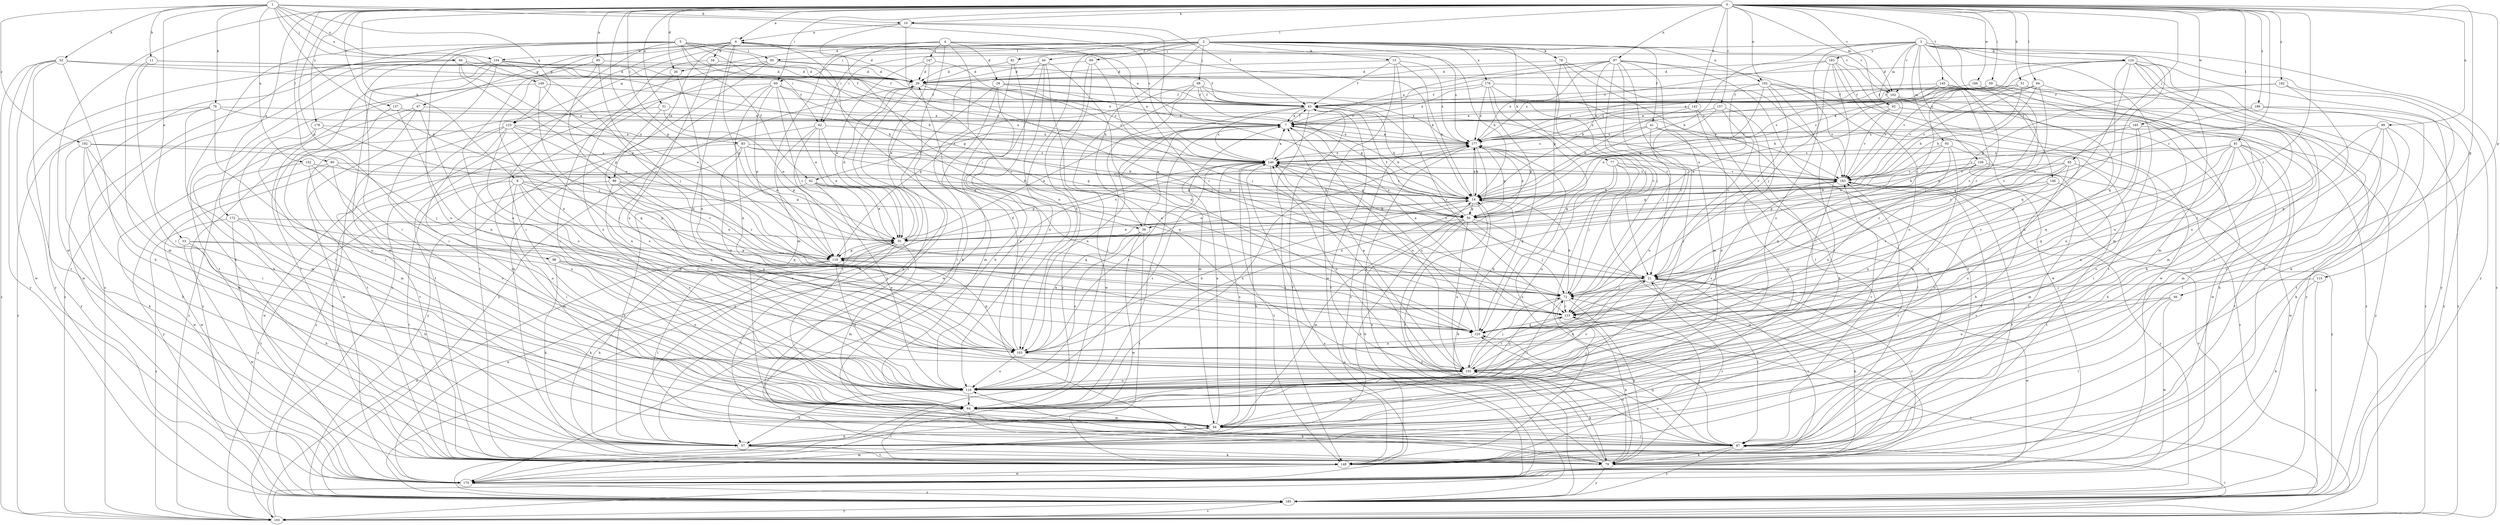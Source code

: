 strict digraph  {
0;
1;
2;
3;
4;
5;
6;
7;
8;
10;
11;
13;
14;
21;
26;
28;
29;
31;
33;
34;
35;
40;
41;
42;
43;
46;
47;
50;
51;
52;
56;
57;
59;
60;
62;
64;
65;
66;
68;
69;
72;
76;
77;
78;
79;
80;
81;
82;
83;
84;
85;
86;
87;
92;
93;
94;
95;
96;
97;
99;
102;
103;
109;
110;
115;
118;
123;
124;
125;
133;
137;
140;
142;
145;
146;
147;
148;
149;
152;
154;
155;
157;
162;
163;
165;
166;
170;
172;
176;
177;
178;
182;
183;
185;
186;
192;
193;
0 -> 6  [label=a];
0 -> 8  [label=b];
0 -> 10  [label=b];
0 -> 21  [label=c];
0 -> 26  [label=d];
0 -> 31  [label=e];
0 -> 46  [label=g];
0 -> 51  [label=h];
0 -> 59  [label=i];
0 -> 60  [label=i];
0 -> 65  [label=j];
0 -> 80  [label=l];
0 -> 81  [label=l];
0 -> 82  [label=l];
0 -> 83  [label=l];
0 -> 84  [label=l];
0 -> 92  [label=m];
0 -> 95  [label=n];
0 -> 96  [label=n];
0 -> 97  [label=n];
0 -> 99  [label=n];
0 -> 102  [label=n];
0 -> 115  [label=p];
0 -> 118  [label=p];
0 -> 133  [label=r];
0 -> 137  [label=s];
0 -> 142  [label=t];
0 -> 145  [label=t];
0 -> 157  [label=v];
0 -> 162  [label=v];
0 -> 165  [label=w];
0 -> 166  [label=w];
0 -> 170  [label=w];
0 -> 172  [label=x];
0 -> 178  [label=y];
0 -> 182  [label=y];
0 -> 186  [label=z];
1 -> 10  [label=b];
1 -> 11  [label=b];
1 -> 33  [label=e];
1 -> 52  [label=h];
1 -> 66  [label=j];
1 -> 76  [label=k];
1 -> 118  [label=p];
1 -> 123  [label=q];
1 -> 140  [label=s];
1 -> 149  [label=u];
1 -> 152  [label=u];
1 -> 154  [label=u];
1 -> 192  [label=z];
2 -> 13  [label=b];
2 -> 14  [label=b];
2 -> 26  [label=d];
2 -> 40  [label=f];
2 -> 41  [label=f];
2 -> 56  [label=h];
2 -> 60  [label=i];
2 -> 68  [label=j];
2 -> 69  [label=j];
2 -> 72  [label=j];
2 -> 77  [label=k];
2 -> 78  [label=k];
2 -> 85  [label=l];
2 -> 102  [label=n];
2 -> 103  [label=n];
2 -> 123  [label=q];
2 -> 162  [label=v];
2 -> 176  [label=x];
3 -> 14  [label=b];
3 -> 62  [label=i];
3 -> 92  [label=m];
3 -> 93  [label=m];
3 -> 94  [label=m];
3 -> 109  [label=o];
3 -> 110  [label=o];
3 -> 124  [label=q];
3 -> 125  [label=q];
3 -> 133  [label=r];
3 -> 146  [label=t];
3 -> 162  [label=v];
3 -> 183  [label=y];
3 -> 185  [label=y];
3 -> 193  [label=z];
4 -> 14  [label=b];
4 -> 28  [label=d];
4 -> 62  [label=i];
4 -> 79  [label=k];
4 -> 94  [label=m];
4 -> 133  [label=r];
4 -> 147  [label=t];
4 -> 154  [label=u];
4 -> 185  [label=y];
5 -> 14  [label=b];
5 -> 42  [label=f];
5 -> 56  [label=h];
5 -> 62  [label=i];
5 -> 64  [label=i];
5 -> 79  [label=k];
5 -> 85  [label=l];
5 -> 86  [label=l];
5 -> 110  [label=o];
5 -> 162  [label=v];
5 -> 193  [label=z];
6 -> 29  [label=d];
6 -> 34  [label=e];
6 -> 47  [label=g];
6 -> 64  [label=i];
6 -> 86  [label=l];
6 -> 110  [label=o];
6 -> 118  [label=p];
6 -> 125  [label=q];
6 -> 155  [label=u];
6 -> 177  [label=x];
7 -> 6  [label=a];
7 -> 14  [label=b];
7 -> 42  [label=f];
7 -> 43  [label=f];
7 -> 64  [label=i];
7 -> 103  [label=n];
7 -> 155  [label=u];
7 -> 177  [label=x];
8 -> 14  [label=b];
8 -> 50  [label=g];
8 -> 64  [label=i];
8 -> 94  [label=m];
8 -> 103  [label=n];
8 -> 118  [label=p];
8 -> 125  [label=q];
8 -> 148  [label=t];
10 -> 6  [label=a];
10 -> 14  [label=b];
10 -> 43  [label=f];
10 -> 72  [label=j];
10 -> 133  [label=r];
11 -> 29  [label=d];
11 -> 43  [label=f];
11 -> 64  [label=i];
11 -> 94  [label=m];
13 -> 14  [label=b];
13 -> 29  [label=d];
13 -> 43  [label=f];
13 -> 170  [label=w];
13 -> 177  [label=x];
13 -> 193  [label=z];
14 -> 35  [label=e];
14 -> 50  [label=g];
14 -> 56  [label=h];
14 -> 87  [label=l];
14 -> 140  [label=s];
14 -> 177  [label=x];
21 -> 72  [label=j];
21 -> 79  [label=k];
21 -> 87  [label=l];
21 -> 110  [label=o];
21 -> 140  [label=s];
21 -> 148  [label=t];
21 -> 170  [label=w];
26 -> 103  [label=n];
26 -> 110  [label=o];
28 -> 7  [label=a];
28 -> 43  [label=f];
28 -> 57  [label=h];
28 -> 94  [label=m];
28 -> 110  [label=o];
28 -> 163  [label=v];
29 -> 43  [label=f];
29 -> 57  [label=h];
29 -> 72  [label=j];
29 -> 87  [label=l];
29 -> 140  [label=s];
29 -> 185  [label=y];
31 -> 7  [label=a];
31 -> 35  [label=e];
31 -> 125  [label=q];
31 -> 185  [label=y];
33 -> 57  [label=h];
33 -> 118  [label=p];
33 -> 133  [label=r];
33 -> 170  [label=w];
34 -> 29  [label=d];
34 -> 64  [label=i];
34 -> 155  [label=u];
35 -> 7  [label=a];
35 -> 29  [label=d];
35 -> 79  [label=k];
35 -> 87  [label=l];
35 -> 94  [label=m];
35 -> 118  [label=p];
40 -> 29  [label=d];
40 -> 35  [label=e];
40 -> 57  [label=h];
40 -> 110  [label=o];
40 -> 125  [label=q];
40 -> 155  [label=u];
41 -> 87  [label=l];
41 -> 140  [label=s];
41 -> 155  [label=u];
41 -> 177  [label=x];
41 -> 193  [label=z];
42 -> 14  [label=b];
42 -> 35  [label=e];
42 -> 57  [label=h];
42 -> 110  [label=o];
42 -> 125  [label=q];
43 -> 7  [label=a];
43 -> 14  [label=b];
43 -> 94  [label=m];
43 -> 140  [label=s];
43 -> 148  [label=t];
46 -> 87  [label=l];
46 -> 133  [label=r];
46 -> 155  [label=u];
46 -> 170  [label=w];
47 -> 7  [label=a];
47 -> 148  [label=t];
47 -> 155  [label=u];
47 -> 170  [label=w];
47 -> 193  [label=z];
50 -> 21  [label=c];
50 -> 35  [label=e];
50 -> 43  [label=f];
50 -> 57  [label=h];
50 -> 72  [label=j];
50 -> 94  [label=m];
50 -> 140  [label=s];
50 -> 155  [label=u];
50 -> 177  [label=x];
50 -> 185  [label=y];
51 -> 7  [label=a];
51 -> 14  [label=b];
51 -> 43  [label=f];
51 -> 87  [label=l];
51 -> 163  [label=v];
51 -> 193  [label=z];
52 -> 29  [label=d];
52 -> 57  [label=h];
52 -> 140  [label=s];
52 -> 148  [label=t];
52 -> 170  [label=w];
52 -> 185  [label=y];
52 -> 193  [label=z];
56 -> 7  [label=a];
56 -> 103  [label=n];
56 -> 110  [label=o];
56 -> 148  [label=t];
56 -> 170  [label=w];
57 -> 79  [label=k];
57 -> 148  [label=t];
57 -> 163  [label=v];
59 -> 14  [label=b];
59 -> 43  [label=f];
59 -> 94  [label=m];
59 -> 155  [label=u];
59 -> 177  [label=x];
60 -> 21  [label=c];
60 -> 35  [label=e];
60 -> 43  [label=f];
60 -> 103  [label=n];
60 -> 110  [label=o];
60 -> 118  [label=p];
60 -> 148  [label=t];
60 -> 163  [label=v];
62 -> 35  [label=e];
62 -> 64  [label=i];
62 -> 118  [label=p];
62 -> 125  [label=q];
62 -> 177  [label=x];
62 -> 185  [label=y];
64 -> 72  [label=j];
64 -> 79  [label=k];
64 -> 94  [label=m];
64 -> 163  [label=v];
64 -> 177  [label=x];
65 -> 21  [label=c];
65 -> 50  [label=g];
65 -> 94  [label=m];
65 -> 110  [label=o];
65 -> 133  [label=r];
65 -> 163  [label=v];
66 -> 29  [label=d];
66 -> 35  [label=e];
66 -> 43  [label=f];
66 -> 50  [label=g];
66 -> 118  [label=p];
66 -> 170  [label=w];
66 -> 185  [label=y];
68 -> 43  [label=f];
68 -> 50  [label=g];
68 -> 64  [label=i];
68 -> 118  [label=p];
68 -> 133  [label=r];
68 -> 170  [label=w];
68 -> 177  [label=x];
69 -> 29  [label=d];
69 -> 72  [label=j];
69 -> 103  [label=n];
69 -> 185  [label=y];
72 -> 14  [label=b];
72 -> 64  [label=i];
72 -> 79  [label=k];
72 -> 110  [label=o];
72 -> 133  [label=r];
76 -> 7  [label=a];
76 -> 94  [label=m];
76 -> 110  [label=o];
76 -> 177  [label=x];
76 -> 185  [label=y];
76 -> 193  [label=z];
77 -> 72  [label=j];
77 -> 148  [label=t];
77 -> 155  [label=u];
77 -> 163  [label=v];
77 -> 170  [label=w];
78 -> 21  [label=c];
78 -> 29  [label=d];
78 -> 50  [label=g];
78 -> 87  [label=l];
78 -> 148  [label=t];
79 -> 14  [label=b];
79 -> 21  [label=c];
79 -> 43  [label=f];
79 -> 72  [label=j];
79 -> 110  [label=o];
79 -> 125  [label=q];
79 -> 185  [label=y];
80 -> 14  [label=b];
80 -> 110  [label=o];
80 -> 163  [label=v];
80 -> 170  [label=w];
80 -> 185  [label=y];
81 -> 57  [label=h];
81 -> 64  [label=i];
81 -> 110  [label=o];
81 -> 125  [label=q];
81 -> 133  [label=r];
81 -> 140  [label=s];
81 -> 148  [label=t];
81 -> 155  [label=u];
81 -> 163  [label=v];
81 -> 170  [label=w];
82 -> 29  [label=d];
82 -> 87  [label=l];
82 -> 170  [label=w];
83 -> 14  [label=b];
83 -> 35  [label=e];
83 -> 50  [label=g];
83 -> 103  [label=n];
83 -> 140  [label=s];
83 -> 148  [label=t];
83 -> 170  [label=w];
84 -> 14  [label=b];
84 -> 21  [label=c];
84 -> 43  [label=f];
84 -> 140  [label=s];
84 -> 155  [label=u];
84 -> 163  [label=v];
85 -> 29  [label=d];
85 -> 43  [label=f];
85 -> 79  [label=k];
85 -> 148  [label=t];
85 -> 185  [label=y];
86 -> 14  [label=b];
86 -> 21  [label=c];
86 -> 103  [label=n];
86 -> 110  [label=o];
86 -> 125  [label=q];
86 -> 193  [label=z];
87 -> 79  [label=k];
87 -> 125  [label=q];
87 -> 155  [label=u];
87 -> 163  [label=v];
87 -> 177  [label=x];
87 -> 185  [label=y];
92 -> 7  [label=a];
92 -> 35  [label=e];
92 -> 79  [label=k];
92 -> 163  [label=v];
92 -> 170  [label=w];
93 -> 35  [label=e];
93 -> 57  [label=h];
93 -> 110  [label=o];
93 -> 125  [label=q];
93 -> 140  [label=s];
93 -> 155  [label=u];
94 -> 7  [label=a];
94 -> 57  [label=h];
94 -> 87  [label=l];
94 -> 140  [label=s];
95 -> 29  [label=d];
95 -> 72  [label=j];
95 -> 103  [label=n];
95 -> 148  [label=t];
96 -> 21  [label=c];
96 -> 57  [label=h];
96 -> 103  [label=n];
96 -> 110  [label=o];
97 -> 7  [label=a];
97 -> 14  [label=b];
97 -> 29  [label=d];
97 -> 64  [label=i];
97 -> 72  [label=j];
97 -> 94  [label=m];
97 -> 133  [label=r];
97 -> 140  [label=s];
97 -> 148  [label=t];
97 -> 170  [label=w];
97 -> 177  [label=x];
99 -> 64  [label=i];
99 -> 79  [label=k];
99 -> 87  [label=l];
99 -> 94  [label=m];
99 -> 133  [label=r];
99 -> 177  [label=x];
102 -> 21  [label=c];
102 -> 35  [label=e];
102 -> 43  [label=f];
102 -> 50  [label=g];
102 -> 64  [label=i];
102 -> 163  [label=v];
102 -> 185  [label=y];
102 -> 193  [label=z];
103 -> 14  [label=b];
103 -> 29  [label=d];
103 -> 110  [label=o];
103 -> 118  [label=p];
103 -> 140  [label=s];
103 -> 155  [label=u];
109 -> 14  [label=b];
109 -> 87  [label=l];
109 -> 118  [label=p];
109 -> 163  [label=v];
109 -> 185  [label=y];
110 -> 21  [label=c];
110 -> 57  [label=h];
110 -> 64  [label=i];
110 -> 140  [label=s];
115 -> 72  [label=j];
115 -> 79  [label=k];
115 -> 185  [label=y];
118 -> 21  [label=c];
118 -> 57  [label=h];
118 -> 87  [label=l];
118 -> 110  [label=o];
118 -> 177  [label=x];
123 -> 64  [label=i];
123 -> 103  [label=n];
123 -> 110  [label=o];
123 -> 133  [label=r];
123 -> 140  [label=s];
123 -> 148  [label=t];
123 -> 177  [label=x];
123 -> 193  [label=z];
124 -> 21  [label=c];
124 -> 29  [label=d];
124 -> 79  [label=k];
124 -> 87  [label=l];
124 -> 94  [label=m];
124 -> 103  [label=n];
124 -> 125  [label=q];
124 -> 148  [label=t];
124 -> 163  [label=v];
124 -> 185  [label=y];
125 -> 14  [label=b];
125 -> 103  [label=n];
125 -> 140  [label=s];
133 -> 7  [label=a];
133 -> 79  [label=k];
133 -> 125  [label=q];
137 -> 7  [label=a];
137 -> 64  [label=i];
137 -> 103  [label=n];
140 -> 7  [label=a];
140 -> 50  [label=g];
140 -> 57  [label=h];
140 -> 118  [label=p];
140 -> 148  [label=t];
140 -> 155  [label=u];
140 -> 163  [label=v];
140 -> 177  [label=x];
142 -> 7  [label=a];
142 -> 14  [label=b];
142 -> 57  [label=h];
142 -> 110  [label=o];
145 -> 43  [label=f];
145 -> 57  [label=h];
145 -> 72  [label=j];
145 -> 133  [label=r];
145 -> 140  [label=s];
145 -> 177  [label=x];
146 -> 14  [label=b];
146 -> 103  [label=n];
146 -> 110  [label=o];
146 -> 148  [label=t];
147 -> 29  [label=d];
147 -> 35  [label=e];
147 -> 87  [label=l];
147 -> 140  [label=s];
148 -> 14  [label=b];
148 -> 21  [label=c];
148 -> 43  [label=f];
148 -> 64  [label=i];
148 -> 170  [label=w];
149 -> 35  [label=e];
149 -> 43  [label=f];
149 -> 57  [label=h];
149 -> 72  [label=j];
152 -> 110  [label=o];
152 -> 155  [label=u];
152 -> 163  [label=v];
152 -> 170  [label=w];
154 -> 21  [label=c];
154 -> 29  [label=d];
154 -> 43  [label=f];
154 -> 64  [label=i];
154 -> 87  [label=l];
154 -> 94  [label=m];
154 -> 148  [label=t];
154 -> 177  [label=x];
154 -> 193  [label=z];
155 -> 7  [label=a];
155 -> 72  [label=j];
155 -> 79  [label=k];
155 -> 94  [label=m];
155 -> 110  [label=o];
155 -> 133  [label=r];
155 -> 140  [label=s];
155 -> 163  [label=v];
157 -> 7  [label=a];
157 -> 21  [label=c];
157 -> 72  [label=j];
157 -> 94  [label=m];
157 -> 177  [label=x];
162 -> 155  [label=u];
162 -> 163  [label=v];
162 -> 177  [label=x];
162 -> 193  [label=z];
163 -> 14  [label=b];
163 -> 50  [label=g];
163 -> 148  [label=t];
163 -> 177  [label=x];
163 -> 185  [label=y];
165 -> 35  [label=e];
165 -> 103  [label=n];
165 -> 125  [label=q];
165 -> 177  [label=x];
165 -> 185  [label=y];
166 -> 21  [label=c];
166 -> 43  [label=f];
170 -> 35  [label=e];
170 -> 94  [label=m];
170 -> 185  [label=y];
172 -> 35  [label=e];
172 -> 57  [label=h];
172 -> 133  [label=r];
172 -> 148  [label=t];
172 -> 193  [label=z];
176 -> 7  [label=a];
176 -> 21  [label=c];
176 -> 43  [label=f];
176 -> 118  [label=p];
176 -> 125  [label=q];
176 -> 163  [label=v];
176 -> 177  [label=x];
177 -> 7  [label=a];
177 -> 14  [label=b];
177 -> 50  [label=g];
177 -> 103  [label=n];
177 -> 125  [label=q];
177 -> 140  [label=s];
178 -> 64  [label=i];
178 -> 94  [label=m];
178 -> 133  [label=r];
178 -> 177  [label=x];
182 -> 43  [label=f];
182 -> 50  [label=g];
182 -> 87  [label=l];
182 -> 125  [label=q];
183 -> 29  [label=d];
183 -> 64  [label=i];
183 -> 72  [label=j];
183 -> 110  [label=o];
183 -> 148  [label=t];
183 -> 170  [label=w];
183 -> 177  [label=x];
185 -> 163  [label=v];
185 -> 177  [label=x];
185 -> 193  [label=z];
186 -> 7  [label=a];
186 -> 35  [label=e];
186 -> 148  [label=t];
186 -> 185  [label=y];
192 -> 57  [label=h];
192 -> 64  [label=i];
192 -> 72  [label=j];
192 -> 79  [label=k];
192 -> 94  [label=m];
192 -> 140  [label=s];
193 -> 35  [label=e];
193 -> 87  [label=l];
193 -> 133  [label=r];
193 -> 140  [label=s];
193 -> 185  [label=y];
}
